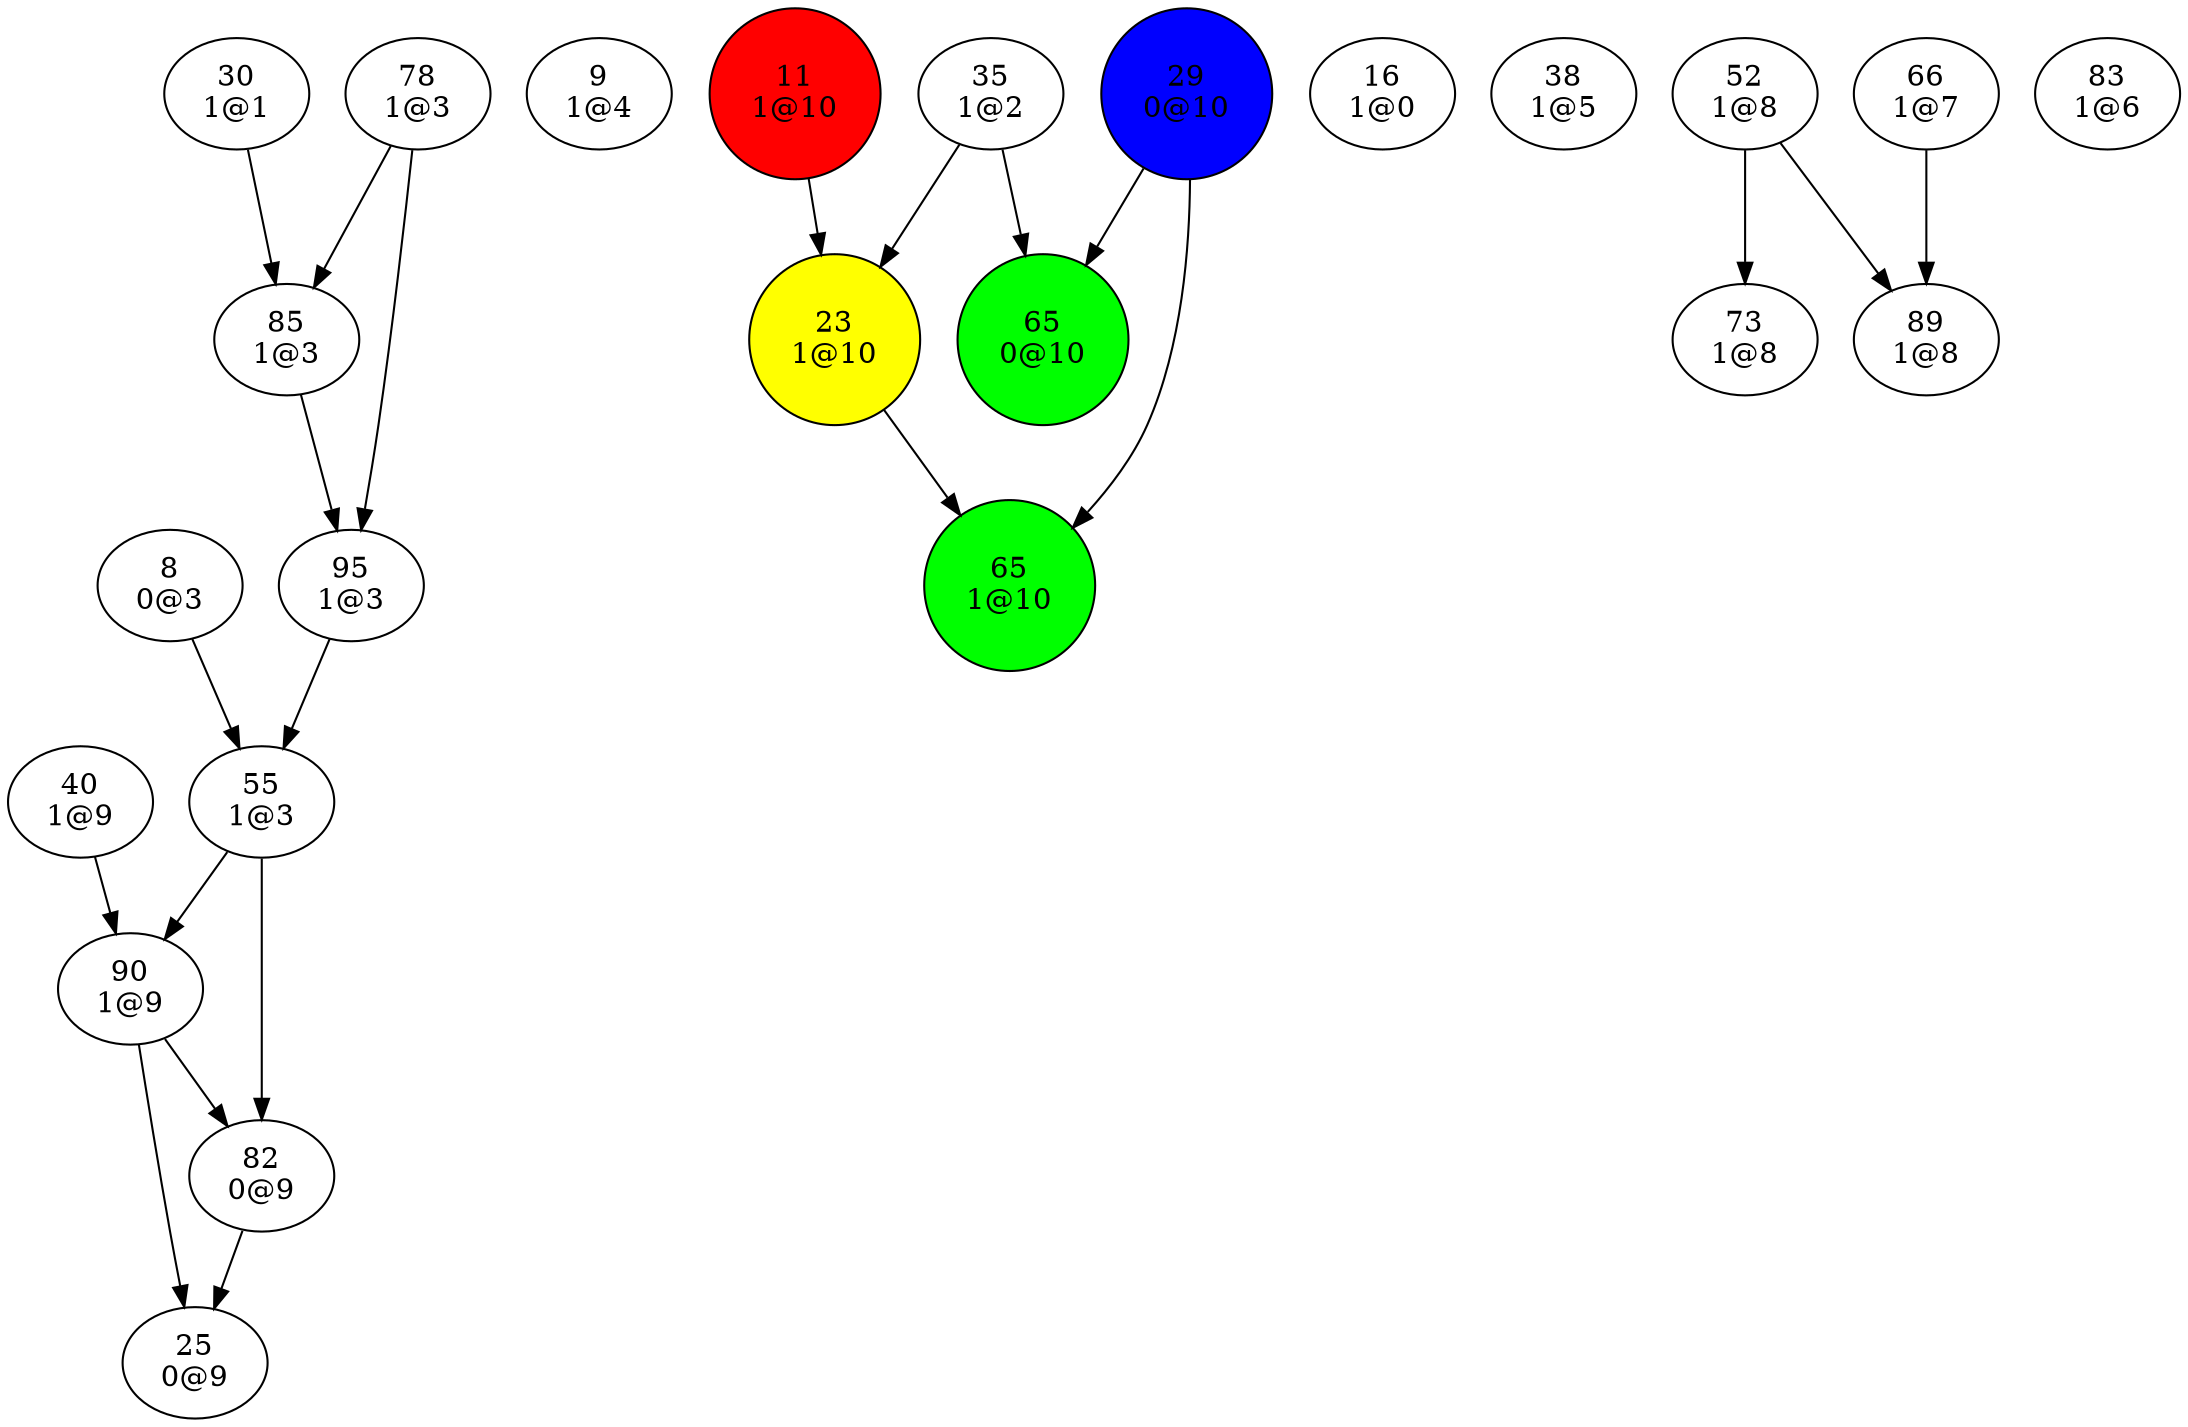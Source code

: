 digraph {
"8
0@3"->"55
1@3";
"9
1@4";
"11
1@10"->"23
1@10";
"16
1@0";
"23
1@10"->"65
1@10";
"25
0@9";
"29
0@10"->"65
0@10";
"29
0@10"->"65
1@10";
"30
1@1"->"85
1@3";
"35
1@2"->"23
1@10";
"35
1@2"->"65
0@10";
"38
1@5";
"40
1@9"->"90
1@9";
"52
1@8"->"73
1@8";
"52
1@8"->"89
1@8";
"55
1@3"->"82
0@9";
"55
1@3"->"90
1@9";
"65
0@10";
"65
1@10";
"66
1@7"->"89
1@8";
"73
1@8";
"78
1@3"->"85
1@3";
"78
1@3"->"95
1@3";
"82
0@9"->"25
0@9";
"83
1@6";
"85
1@3"->"95
1@3";
"89
1@8";
"90
1@9"->"25
0@9";
"90
1@9"->"82
0@9";
"95
1@3"->"55
1@3";
"11
1@10"[shape=circle, style=filled, fillcolor=red];
"23
1@10"[shape=circle, style=filled, fillcolor=yellow];
"29
0@10"[shape=circle, style=filled, fillcolor=blue];
"65
0@10"[shape=circle, style=filled, fillcolor=green];
"65
1@10"[shape=circle, style=filled, fillcolor=green];
}